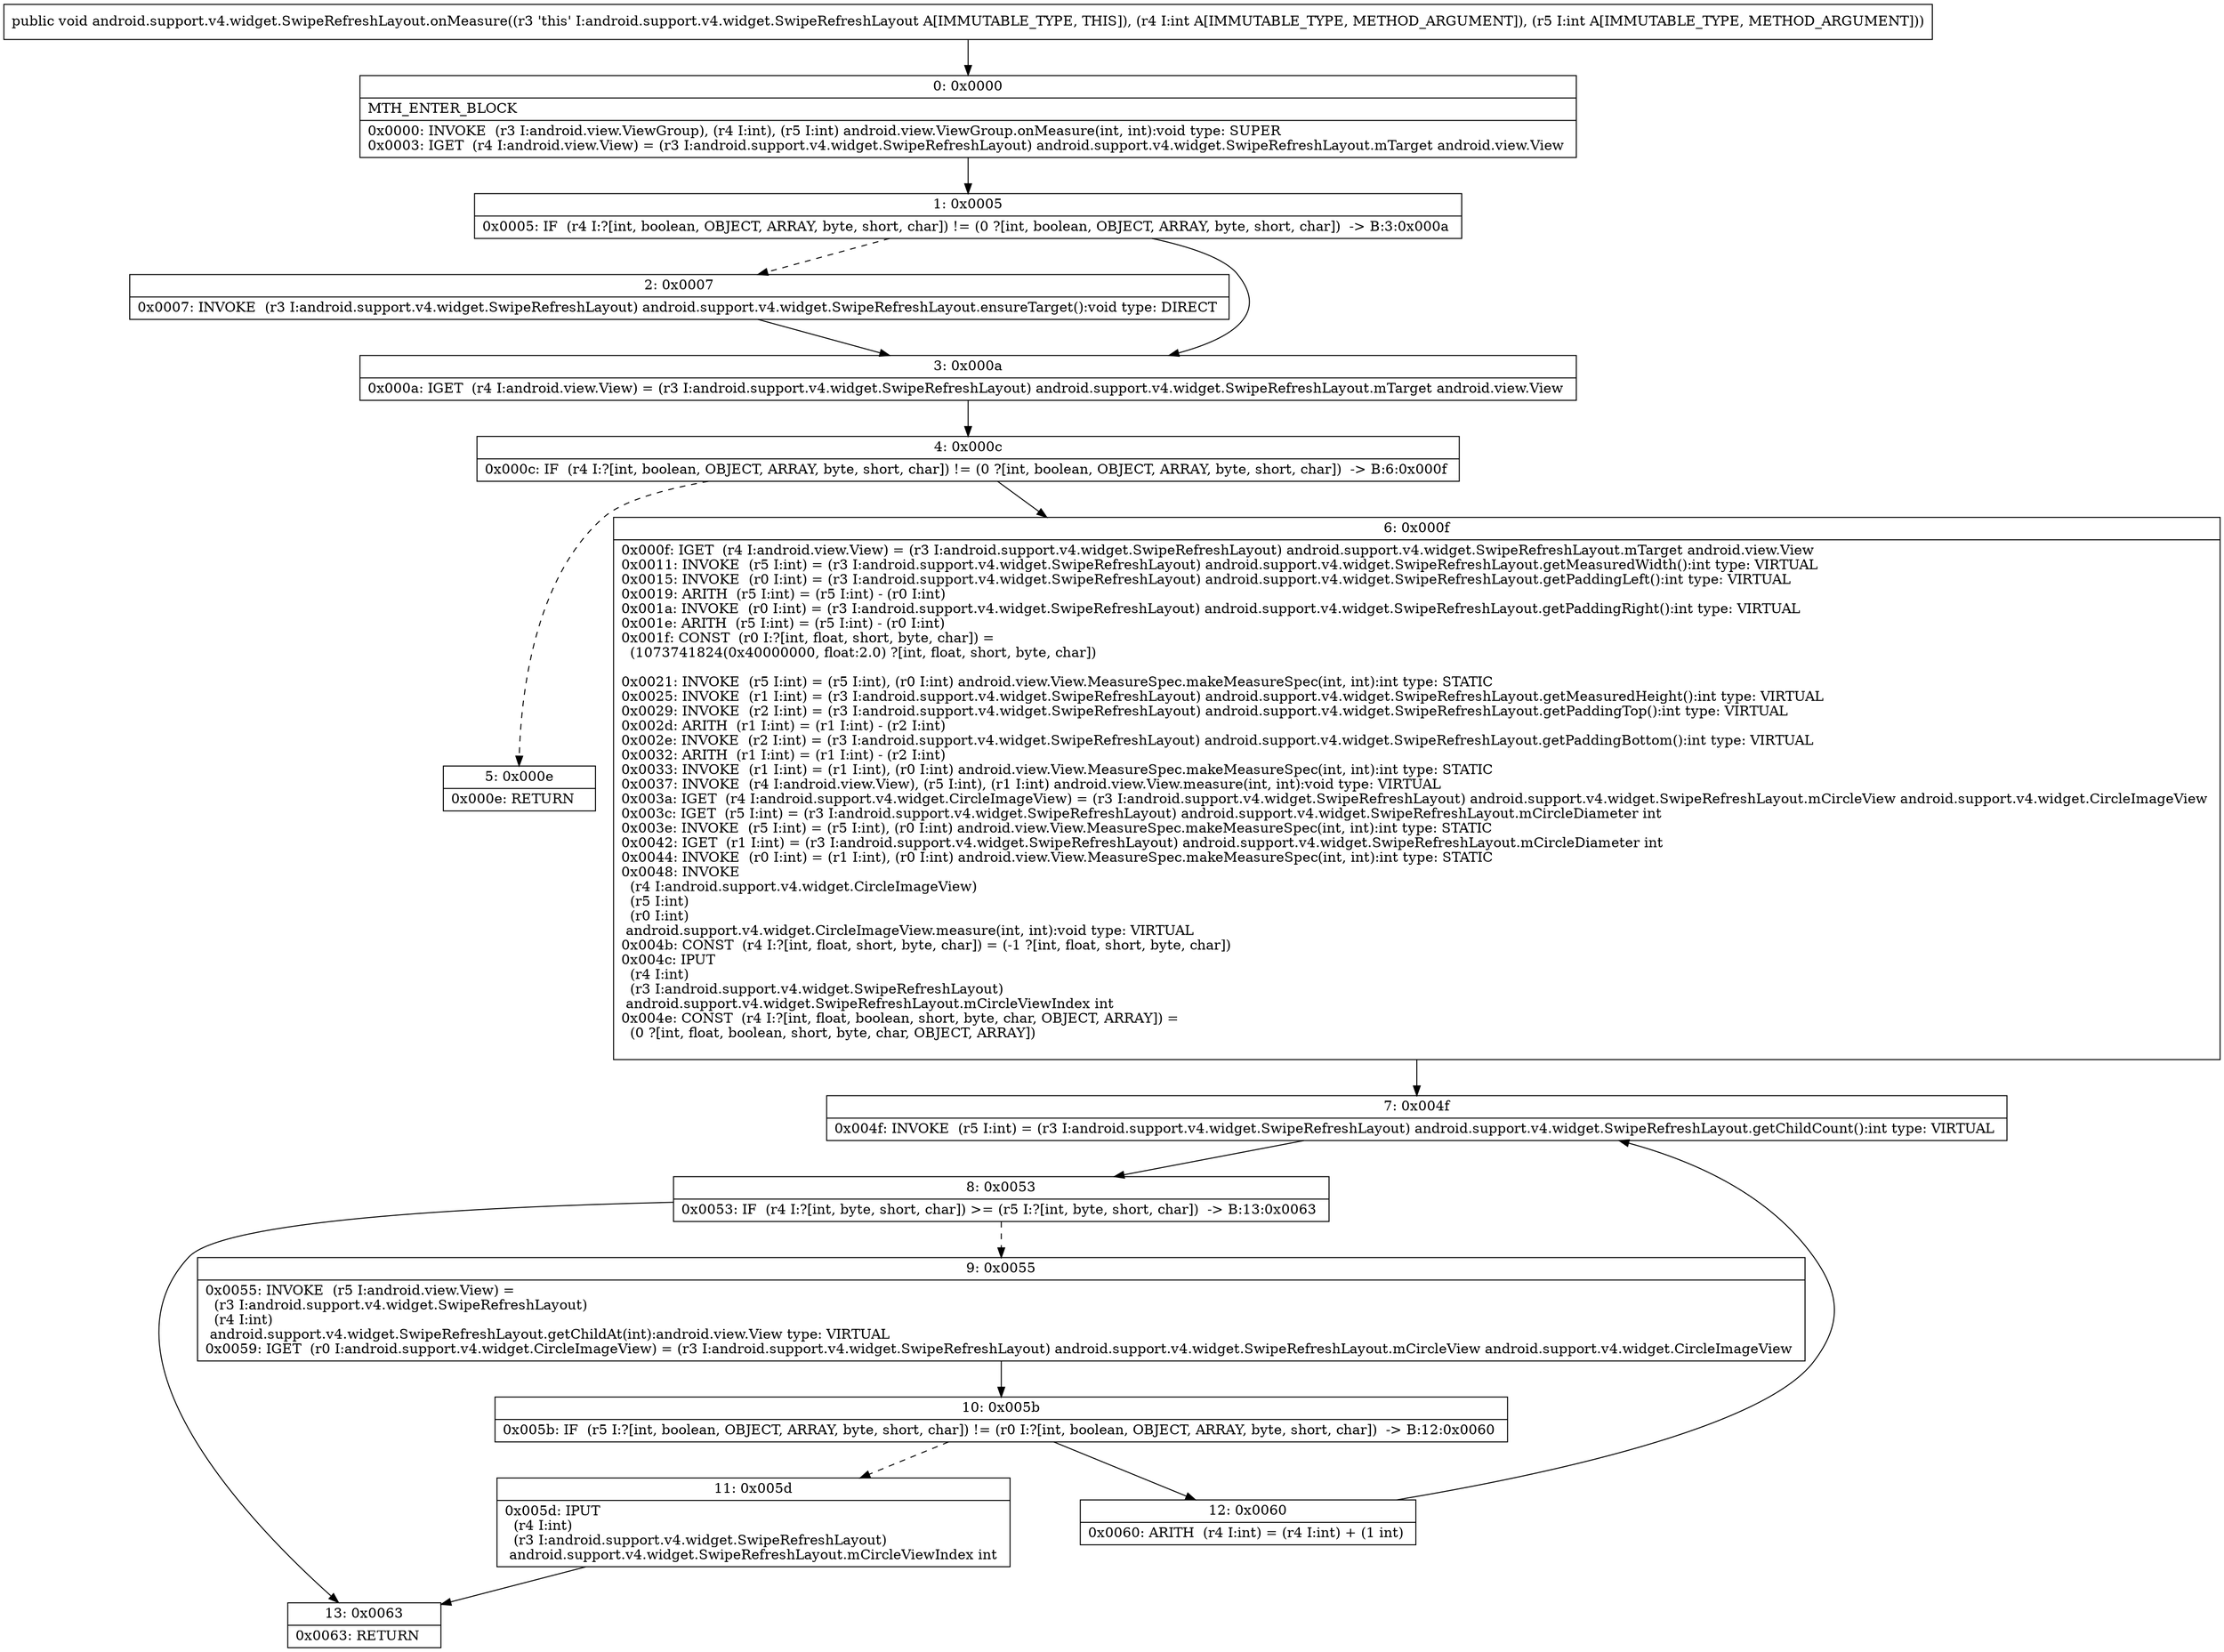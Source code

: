 digraph "CFG forandroid.support.v4.widget.SwipeRefreshLayout.onMeasure(II)V" {
Node_0 [shape=record,label="{0\:\ 0x0000|MTH_ENTER_BLOCK\l|0x0000: INVOKE  (r3 I:android.view.ViewGroup), (r4 I:int), (r5 I:int) android.view.ViewGroup.onMeasure(int, int):void type: SUPER \l0x0003: IGET  (r4 I:android.view.View) = (r3 I:android.support.v4.widget.SwipeRefreshLayout) android.support.v4.widget.SwipeRefreshLayout.mTarget android.view.View \l}"];
Node_1 [shape=record,label="{1\:\ 0x0005|0x0005: IF  (r4 I:?[int, boolean, OBJECT, ARRAY, byte, short, char]) != (0 ?[int, boolean, OBJECT, ARRAY, byte, short, char])  \-\> B:3:0x000a \l}"];
Node_2 [shape=record,label="{2\:\ 0x0007|0x0007: INVOKE  (r3 I:android.support.v4.widget.SwipeRefreshLayout) android.support.v4.widget.SwipeRefreshLayout.ensureTarget():void type: DIRECT \l}"];
Node_3 [shape=record,label="{3\:\ 0x000a|0x000a: IGET  (r4 I:android.view.View) = (r3 I:android.support.v4.widget.SwipeRefreshLayout) android.support.v4.widget.SwipeRefreshLayout.mTarget android.view.View \l}"];
Node_4 [shape=record,label="{4\:\ 0x000c|0x000c: IF  (r4 I:?[int, boolean, OBJECT, ARRAY, byte, short, char]) != (0 ?[int, boolean, OBJECT, ARRAY, byte, short, char])  \-\> B:6:0x000f \l}"];
Node_5 [shape=record,label="{5\:\ 0x000e|0x000e: RETURN   \l}"];
Node_6 [shape=record,label="{6\:\ 0x000f|0x000f: IGET  (r4 I:android.view.View) = (r3 I:android.support.v4.widget.SwipeRefreshLayout) android.support.v4.widget.SwipeRefreshLayout.mTarget android.view.View \l0x0011: INVOKE  (r5 I:int) = (r3 I:android.support.v4.widget.SwipeRefreshLayout) android.support.v4.widget.SwipeRefreshLayout.getMeasuredWidth():int type: VIRTUAL \l0x0015: INVOKE  (r0 I:int) = (r3 I:android.support.v4.widget.SwipeRefreshLayout) android.support.v4.widget.SwipeRefreshLayout.getPaddingLeft():int type: VIRTUAL \l0x0019: ARITH  (r5 I:int) = (r5 I:int) \- (r0 I:int) \l0x001a: INVOKE  (r0 I:int) = (r3 I:android.support.v4.widget.SwipeRefreshLayout) android.support.v4.widget.SwipeRefreshLayout.getPaddingRight():int type: VIRTUAL \l0x001e: ARITH  (r5 I:int) = (r5 I:int) \- (r0 I:int) \l0x001f: CONST  (r0 I:?[int, float, short, byte, char]) = \l  (1073741824(0x40000000, float:2.0) ?[int, float, short, byte, char])\l \l0x0021: INVOKE  (r5 I:int) = (r5 I:int), (r0 I:int) android.view.View.MeasureSpec.makeMeasureSpec(int, int):int type: STATIC \l0x0025: INVOKE  (r1 I:int) = (r3 I:android.support.v4.widget.SwipeRefreshLayout) android.support.v4.widget.SwipeRefreshLayout.getMeasuredHeight():int type: VIRTUAL \l0x0029: INVOKE  (r2 I:int) = (r3 I:android.support.v4.widget.SwipeRefreshLayout) android.support.v4.widget.SwipeRefreshLayout.getPaddingTop():int type: VIRTUAL \l0x002d: ARITH  (r1 I:int) = (r1 I:int) \- (r2 I:int) \l0x002e: INVOKE  (r2 I:int) = (r3 I:android.support.v4.widget.SwipeRefreshLayout) android.support.v4.widget.SwipeRefreshLayout.getPaddingBottom():int type: VIRTUAL \l0x0032: ARITH  (r1 I:int) = (r1 I:int) \- (r2 I:int) \l0x0033: INVOKE  (r1 I:int) = (r1 I:int), (r0 I:int) android.view.View.MeasureSpec.makeMeasureSpec(int, int):int type: STATIC \l0x0037: INVOKE  (r4 I:android.view.View), (r5 I:int), (r1 I:int) android.view.View.measure(int, int):void type: VIRTUAL \l0x003a: IGET  (r4 I:android.support.v4.widget.CircleImageView) = (r3 I:android.support.v4.widget.SwipeRefreshLayout) android.support.v4.widget.SwipeRefreshLayout.mCircleView android.support.v4.widget.CircleImageView \l0x003c: IGET  (r5 I:int) = (r3 I:android.support.v4.widget.SwipeRefreshLayout) android.support.v4.widget.SwipeRefreshLayout.mCircleDiameter int \l0x003e: INVOKE  (r5 I:int) = (r5 I:int), (r0 I:int) android.view.View.MeasureSpec.makeMeasureSpec(int, int):int type: STATIC \l0x0042: IGET  (r1 I:int) = (r3 I:android.support.v4.widget.SwipeRefreshLayout) android.support.v4.widget.SwipeRefreshLayout.mCircleDiameter int \l0x0044: INVOKE  (r0 I:int) = (r1 I:int), (r0 I:int) android.view.View.MeasureSpec.makeMeasureSpec(int, int):int type: STATIC \l0x0048: INVOKE  \l  (r4 I:android.support.v4.widget.CircleImageView)\l  (r5 I:int)\l  (r0 I:int)\l android.support.v4.widget.CircleImageView.measure(int, int):void type: VIRTUAL \l0x004b: CONST  (r4 I:?[int, float, short, byte, char]) = (\-1 ?[int, float, short, byte, char]) \l0x004c: IPUT  \l  (r4 I:int)\l  (r3 I:android.support.v4.widget.SwipeRefreshLayout)\l android.support.v4.widget.SwipeRefreshLayout.mCircleViewIndex int \l0x004e: CONST  (r4 I:?[int, float, boolean, short, byte, char, OBJECT, ARRAY]) = \l  (0 ?[int, float, boolean, short, byte, char, OBJECT, ARRAY])\l \l}"];
Node_7 [shape=record,label="{7\:\ 0x004f|0x004f: INVOKE  (r5 I:int) = (r3 I:android.support.v4.widget.SwipeRefreshLayout) android.support.v4.widget.SwipeRefreshLayout.getChildCount():int type: VIRTUAL \l}"];
Node_8 [shape=record,label="{8\:\ 0x0053|0x0053: IF  (r4 I:?[int, byte, short, char]) \>= (r5 I:?[int, byte, short, char])  \-\> B:13:0x0063 \l}"];
Node_9 [shape=record,label="{9\:\ 0x0055|0x0055: INVOKE  (r5 I:android.view.View) = \l  (r3 I:android.support.v4.widget.SwipeRefreshLayout)\l  (r4 I:int)\l android.support.v4.widget.SwipeRefreshLayout.getChildAt(int):android.view.View type: VIRTUAL \l0x0059: IGET  (r0 I:android.support.v4.widget.CircleImageView) = (r3 I:android.support.v4.widget.SwipeRefreshLayout) android.support.v4.widget.SwipeRefreshLayout.mCircleView android.support.v4.widget.CircleImageView \l}"];
Node_10 [shape=record,label="{10\:\ 0x005b|0x005b: IF  (r5 I:?[int, boolean, OBJECT, ARRAY, byte, short, char]) != (r0 I:?[int, boolean, OBJECT, ARRAY, byte, short, char])  \-\> B:12:0x0060 \l}"];
Node_11 [shape=record,label="{11\:\ 0x005d|0x005d: IPUT  \l  (r4 I:int)\l  (r3 I:android.support.v4.widget.SwipeRefreshLayout)\l android.support.v4.widget.SwipeRefreshLayout.mCircleViewIndex int \l}"];
Node_12 [shape=record,label="{12\:\ 0x0060|0x0060: ARITH  (r4 I:int) = (r4 I:int) + (1 int) \l}"];
Node_13 [shape=record,label="{13\:\ 0x0063|0x0063: RETURN   \l}"];
MethodNode[shape=record,label="{public void android.support.v4.widget.SwipeRefreshLayout.onMeasure((r3 'this' I:android.support.v4.widget.SwipeRefreshLayout A[IMMUTABLE_TYPE, THIS]), (r4 I:int A[IMMUTABLE_TYPE, METHOD_ARGUMENT]), (r5 I:int A[IMMUTABLE_TYPE, METHOD_ARGUMENT])) }"];
MethodNode -> Node_0;
Node_0 -> Node_1;
Node_1 -> Node_2[style=dashed];
Node_1 -> Node_3;
Node_2 -> Node_3;
Node_3 -> Node_4;
Node_4 -> Node_5[style=dashed];
Node_4 -> Node_6;
Node_6 -> Node_7;
Node_7 -> Node_8;
Node_8 -> Node_9[style=dashed];
Node_8 -> Node_13;
Node_9 -> Node_10;
Node_10 -> Node_11[style=dashed];
Node_10 -> Node_12;
Node_11 -> Node_13;
Node_12 -> Node_7;
}

